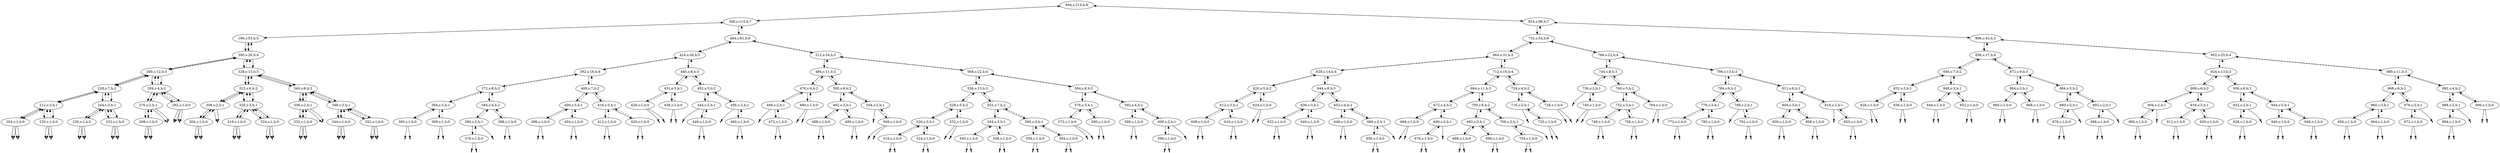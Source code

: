 digraph Blahblah{
{rank = same ; "604"};
nulll204 [shape=point];
204 -> nulll204;
204[label="204,s:1,h:0"];
204 -> 212[style=dashed];
nullr204 [shape=point];
204 -> nullr204;
212 -> 204;
212[label="212,s:3,h:1"];
212 -> 228[style=dashed];
nulll220 [shape=point];
220 -> nulll220;
220[label="220,s:1,h:0"];
220 -> 212[style=dashed];
nullr220 [shape=point];
220 -> nullr220;
212 -> 220;
228 -> 212;
228[label="228,s:7,h:2"];
228 -> 260[style=dashed];
nulll236 [shape=point];
236 -> nulll236;
236[label="236,s:1,h:0"];
236 -> 244[style=dashed];
nullr236 [shape=point];
236 -> nullr236;
244 -> 236;
244[label="244,s:3,h:1"];
244 -> 228[style=dashed];
nulll252 [shape=point];
252 -> nulll252;
252[label="252,s:1,h:0"];
252 -> 244[style=dashed];
nullr252 [shape=point];
252 -> nullr252;
244 -> 252;
228 -> 244;
260 -> 228;
260[label="260,s:12,h:3"];
260 -> 300[style=dashed];
nulll268 [shape=point];
268 -> nulll268;
268[label="268,s:1,h:0"];
268 -> 276[style=dashed];
nullr268 [shape=point];
268 -> nullr268;
276 -> 268;
276[label="276,s:2,h:1"];
276 -> 284[style=dashed];
nullr276 [shape=point];
276 -> nullr276;
284 -> 276;
284[label="284,s:4,h:2"];
284 -> 260[style=dashed];
nulll292 [shape=point];
292 -> nulll292;
292[label="292,s:1,h:0"];
292 -> 284[style=dashed];
nullr292 [shape=point];
292 -> nullr292;
284 -> 292;
260 -> 284;
300 -> 260;
300[label="300,s:26,h:4"];
300 -> 196[style=dashed];
nulll304 [shape=point];
304 -> nulll304;
304[label="304,s:1,h:0"];
304 -> 308[style=dashed];
nullr304 [shape=point];
304 -> nullr304;
308 -> 304;
308[label="308,s:2,h:1"];
308 -> 312[style=dashed];
nullr308 [shape=point];
308 -> nullr308;
312 -> 308;
312[label="312,s:6,h:2"];
312 -> 328[style=dashed];
nulll316 [shape=point];
316 -> nulll316;
316[label="316,s:1,h:0"];
316 -> 320[style=dashed];
nullr316 [shape=point];
316 -> nullr316;
320 -> 316;
320[label="320,s:3,h:1"];
320 -> 312[style=dashed];
nulll324 [shape=point];
324 -> nulll324;
324[label="324,s:1,h:0"];
324 -> 320[style=dashed];
nullr324 [shape=point];
324 -> nullr324;
320 -> 324;
312 -> 320;
328 -> 312;
328[label="328,s:13,h:3"];
328 -> 300[style=dashed];
nulll332 [shape=point];
332 -> nulll332;
332[label="332,s:1,h:0"];
332 -> 336[style=dashed];
nullr332 [shape=point];
332 -> nullr332;
336 -> 332;
336[label="336,s:2,h:1"];
336 -> 340[style=dashed];
nullr336 [shape=point];
336 -> nullr336;
340 -> 336;
340[label="340,s:6,h:2"];
340 -> 328[style=dashed];
nulll344 [shape=point];
344 -> nulll344;
344[label="344,s:1,h:0"];
344 -> 348[style=dashed];
nullr344 [shape=point];
344 -> nullr344;
348 -> 344;
348[label="348,s:3,h:1"];
348 -> 340[style=dashed];
nulll352 [shape=point];
352 -> nulll352;
352[label="352,s:1,h:0"];
352 -> 348[style=dashed];
nullr352 [shape=point];
352 -> nullr352;
348 -> 352;
340 -> 348;
328 -> 340;
300 -> 328;
196 -> 300;
196[label="196,s:53,h:5"];
196 -> 356[style=dashed];
nulll204 [shape=point];
204 -> nulll204;
204[label="204,s:1,h:0"];
204 -> 212[style=dashed];
nullr204 [shape=point];
204 -> nullr204;
212 -> 204;
212[label="212,s:3,h:1"];
212 -> 228[style=dashed];
nulll220 [shape=point];
220 -> nulll220;
220[label="220,s:1,h:0"];
220 -> 212[style=dashed];
nullr220 [shape=point];
220 -> nullr220;
212 -> 220;
228 -> 212;
228[label="228,s:7,h:2"];
228 -> 260[style=dashed];
nulll236 [shape=point];
236 -> nulll236;
236[label="236,s:1,h:0"];
236 -> 244[style=dashed];
nullr236 [shape=point];
236 -> nullr236;
244 -> 236;
244[label="244,s:3,h:1"];
244 -> 228[style=dashed];
nulll252 [shape=point];
252 -> nulll252;
252[label="252,s:1,h:0"];
252 -> 244[style=dashed];
nullr252 [shape=point];
252 -> nullr252;
244 -> 252;
228 -> 244;
260 -> 228;
260[label="260,s:12,h:3"];
260 -> 300[style=dashed];
nulll268 [shape=point];
268 -> nulll268;
268[label="268,s:1,h:0"];
268 -> 276[style=dashed];
nullr268 [shape=point];
268 -> nullr268;
276 -> 268;
276[label="276,s:2,h:1"];
276 -> 284[style=dashed];
nullr276 [shape=point];
276 -> nullr276;
284 -> 276;
284[label="284,s:4,h:2"];
284 -> 260[style=dashed];
nulll292 [shape=point];
292 -> nulll292;
292[label="292,s:1,h:0"];
292 -> 284[style=dashed];
nullr292 [shape=point];
292 -> nullr292;
284 -> 292;
260 -> 284;
300 -> 260;
300[label="300,s:26,h:4"];
300 -> 196[style=dashed];
nulll304 [shape=point];
304 -> nulll304;
304[label="304,s:1,h:0"];
304 -> 308[style=dashed];
nullr304 [shape=point];
304 -> nullr304;
308 -> 304;
308[label="308,s:2,h:1"];
308 -> 312[style=dashed];
nullr308 [shape=point];
308 -> nullr308;
312 -> 308;
312[label="312,s:6,h:2"];
312 -> 328[style=dashed];
nulll316 [shape=point];
316 -> nulll316;
316[label="316,s:1,h:0"];
316 -> 320[style=dashed];
nullr316 [shape=point];
316 -> nullr316;
320 -> 316;
320[label="320,s:3,h:1"];
320 -> 312[style=dashed];
nulll324 [shape=point];
324 -> nulll324;
324[label="324,s:1,h:0"];
324 -> 320[style=dashed];
nullr324 [shape=point];
324 -> nullr324;
320 -> 324;
312 -> 320;
328 -> 312;
328[label="328,s:13,h:3"];
328 -> 300[style=dashed];
nulll332 [shape=point];
332 -> nulll332;
332[label="332,s:1,h:0"];
332 -> 336[style=dashed];
nullr332 [shape=point];
332 -> nullr332;
336 -> 332;
336[label="336,s:2,h:1"];
336 -> 340[style=dashed];
nullr336 [shape=point];
336 -> nullr336;
340 -> 336;
340[label="340,s:6,h:2"];
340 -> 328[style=dashed];
nulll344 [shape=point];
344 -> nulll344;
344[label="344,s:1,h:0"];
344 -> 348[style=dashed];
nullr344 [shape=point];
344 -> nullr344;
348 -> 344;
348[label="348,s:3,h:1"];
348 -> 340[style=dashed];
nulll352 [shape=point];
352 -> nulll352;
352[label="352,s:1,h:0"];
352 -> 348[style=dashed];
nullr352 [shape=point];
352 -> nullr352;
348 -> 352;
340 -> 348;
328 -> 340;
300 -> 328;
196 -> 300;
356 -> 196;
356[label="356,s:115,h:7"];
356 -> 604[style=dashed];
nulll360 [shape=point];
360 -> nulll360;
360[label="360,s:1,h:0"];
360 -> 364[style=dashed];
nullr360 [shape=point];
360 -> nullr360;
364 -> 360;
364[label="364,s:3,h:1"];
364 -> 372[style=dashed];
nulll368 [shape=point];
368 -> nulll368;
368[label="368,s:1,h:0"];
368 -> 364[style=dashed];
nullr368 [shape=point];
368 -> nullr368;
364 -> 368;
372 -> 364;
372[label="372,s:8,h:3"];
372 -> 392[style=dashed];
nulll376 [shape=point];
376 -> nulll376;
376[label="376,s:1,h:0"];
376 -> 380[style=dashed];
nullr376 [shape=point];
376 -> nullr376;
380 -> 376;
380[label="380,s:2,h:1"];
380 -> 384[style=dashed];
nullr380 [shape=point];
380 -> nullr380;
384 -> 380;
384[label="384,s:4,h:2"];
384 -> 372[style=dashed];
nulll388 [shape=point];
388 -> nulll388;
388[label="388,s:1,h:0"];
388 -> 384[style=dashed];
nullr388 [shape=point];
388 -> nullr388;
384 -> 388;
372 -> 384;
392 -> 372;
392[label="392,s:16,h:4"];
392 -> 424[style=dashed];
nulll396 [shape=point];
396 -> nulll396;
396[label="396,s:1,h:0"];
396 -> 400[style=dashed];
nullr396 [shape=point];
396 -> nullr396;
400 -> 396;
400[label="400,s:3,h:1"];
400 -> 408[style=dashed];
nulll404 [shape=point];
404 -> nulll404;
404[label="404,s:1,h:0"];
404 -> 400[style=dashed];
nullr404 [shape=point];
404 -> nullr404;
400 -> 404;
408 -> 400;
408[label="408,s:7,h:2"];
408 -> 392[style=dashed];
nulll412 [shape=point];
412 -> nulll412;
412[label="412,s:1,h:0"];
412 -> 416[style=dashed];
nullr412 [shape=point];
412 -> nullr412;
416 -> 412;
416[label="416,s:3,h:1"];
416 -> 408[style=dashed];
nulll420 [shape=point];
420 -> nulll420;
420[label="420,s:1,h:0"];
420 -> 416[style=dashed];
nullr420 [shape=point];
420 -> nullr420;
416 -> 420;
408 -> 416;
392 -> 408;
424 -> 392;
424[label="424,s:26,h:5"];
424 -> 464[style=dashed];
nulll428 [shape=point];
428 -> nulll428;
428[label="428,s:1,h:0"];
428 -> 432[style=dashed];
nullr428 [shape=point];
428 -> nullr428;
432 -> 428;
432[label="432,s:3,h:1"];
432 -> 440[style=dashed];
nulll436 [shape=point];
436 -> nulll436;
436[label="436,s:1,h:0"];
436 -> 432[style=dashed];
nullr436 [shape=point];
436 -> nullr436;
432 -> 436;
440 -> 432;
440[label="440,s:9,h:3"];
440 -> 424[style=dashed];
nulll444 [shape=point];
444 -> nulll444;
444[label="444,s:2,h:1"];
444 -> 452[style=dashed];
nulll448 [shape=point];
448 -> nulll448;
448[label="448,s:1,h:0"];
448 -> 444[style=dashed];
nullr448 [shape=point];
448 -> nullr448;
444 -> 448;
452 -> 444;
452[label="452,s:5,h:2"];
452 -> 440[style=dashed];
nulll456 [shape=point];
456 -> nulll456;
456[label="456,s:2,h:1"];
456 -> 452[style=dashed];
nulll460 [shape=point];
460 -> nulll460;
460[label="460,s:1,h:0"];
460 -> 456[style=dashed];
nullr460 [shape=point];
460 -> nullr460;
456 -> 460;
452 -> 456;
440 -> 452;
424 -> 440;
464 -> 424;
464[label="464,s:61,h:6"];
464 -> 356[style=dashed];
nulll468 [shape=point];
468 -> nulll468;
468[label="468,s:2,h:1"];
468 -> 476[style=dashed];
nulll472 [shape=point];
472 -> nulll472;
472[label="472,s:1,h:0"];
472 -> 468[style=dashed];
nullr472 [shape=point];
472 -> nullr472;
468 -> 472;
476 -> 468;
476[label="476,s:4,h:2"];
476 -> 484[style=dashed];
nulll480 [shape=point];
480 -> nulll480;
480[label="480,s:1,h:0"];
480 -> 476[style=dashed];
nullr480 [shape=point];
480 -> nullr480;
476 -> 480;
484 -> 476;
484[label="484,s:11,h:3"];
484 -> 512[style=dashed];
nulll488 [shape=point];
488 -> nulll488;
488[label="488,s:1,h:0"];
488 -> 492[style=dashed];
nullr488 [shape=point];
488 -> nullr488;
492 -> 488;
492[label="492,s:3,h:1"];
492 -> 500[style=dashed];
nulll496 [shape=point];
496 -> nulll496;
496[label="496,s:1,h:0"];
496 -> 492[style=dashed];
nullr496 [shape=point];
496 -> nullr496;
492 -> 496;
500 -> 492;
500[label="500,s:6,h:2"];
500 -> 484[style=dashed];
nulll504 [shape=point];
504 -> nulll504;
504[label="504,s:2,h:1"];
504 -> 500[style=dashed];
nulll508 [shape=point];
508 -> nulll508;
508[label="508,s:1,h:0"];
508 -> 504[style=dashed];
nullr508 [shape=point];
508 -> nullr508;
504 -> 508;
500 -> 504;
484 -> 500;
512 -> 484;
512[label="512,s:34,h:5"];
512 -> 464[style=dashed];
nulll516 [shape=point];
516 -> nulll516;
516[label="516,s:1,h:0"];
516 -> 520[style=dashed];
nullr516 [shape=point];
516 -> nullr516;
520 -> 516;
520[label="520,s:3,h:1"];
520 -> 528[style=dashed];
nulll524 [shape=point];
524 -> nulll524;
524[label="524,s:1,h:0"];
524 -> 520[style=dashed];
nullr524 [shape=point];
524 -> nullr524;
520 -> 524;
528 -> 520;
528[label="528,s:5,h:2"];
528 -> 536[style=dashed];
nulll532 [shape=point];
532 -> nulll532;
532[label="532,s:1,h:0"];
532 -> 528[style=dashed];
nullr532 [shape=point];
532 -> nullr532;
528 -> 532;
536 -> 528;
536[label="536,s:13,h:3"];
536 -> 568[style=dashed];
nulll540 [shape=point];
540 -> nulll540;
540[label="540,s:1,h:0"];
540 -> 544[style=dashed];
nullr540 [shape=point];
540 -> nullr540;
544 -> 540;
544[label="544,s:3,h:1"];
544 -> 552[style=dashed];
nulll548 [shape=point];
548 -> nulll548;
548[label="548,s:1,h:0"];
548 -> 544[style=dashed];
nullr548 [shape=point];
548 -> nullr548;
544 -> 548;
552 -> 544;
552[label="552,s:7,h:2"];
552 -> 536[style=dashed];
nulll556 [shape=point];
556 -> nulll556;
556[label="556,s:1,h:0"];
556 -> 560[style=dashed];
nullr556 [shape=point];
556 -> nullr556;
560 -> 556;
560[label="560,s:3,h:1"];
560 -> 552[style=dashed];
nulll564 [shape=point];
564 -> nulll564;
564[label="564,s:1,h:0"];
564 -> 560[style=dashed];
nullr564 [shape=point];
564 -> nullr564;
560 -> 564;
552 -> 560;
536 -> 552;
568 -> 536;
568[label="568,s:22,h:4"];
568 -> 512[style=dashed];
nulll572 [shape=point];
572 -> nulll572;
572[label="572,s:1,h:0"];
572 -> 576[style=dashed];
nullr572 [shape=point];
572 -> nullr572;
576 -> 572;
576[label="576,s:3,h:1"];
576 -> 584[style=dashed];
nulll580 [shape=point];
580 -> nulll580;
580[label="580,s:1,h:0"];
580 -> 576[style=dashed];
nullr580 [shape=point];
580 -> nullr580;
576 -> 580;
584 -> 576;
584[label="584,s:8,h:3"];
584 -> 568[style=dashed];
nulll588 [shape=point];
588 -> nulll588;
588[label="588,s:1,h:0"];
588 -> 592[style=dashed];
nullr588 [shape=point];
588 -> nullr588;
592 -> 588;
592[label="592,s:4,h:2"];
592 -> 584[style=dashed];
nulll596 [shape=point];
596 -> nulll596;
596[label="596,s:1,h:0"];
596 -> 600[style=dashed];
nullr596 [shape=point];
596 -> nullr596;
600 -> 596;
600[label="600,s:2,h:1"];
600 -> 592[style=dashed];
nullr600 [shape=point];
600 -> nullr600;
592 -> 600;
584 -> 592;
568 -> 584;
512 -> 568;
464 -> 512;
356 -> 464;
604 -> 356;
604[label="604,s:214,h:8"];
nulll608 [shape=point];
608 -> nulll608;
608[label="608,s:1,h:0"];
608 -> 612[style=dashed];
nullr608 [shape=point];
608 -> nullr608;
612 -> 608;
612[label="612,s:3,h:1"];
612 -> 620[style=dashed];
nulll616 [shape=point];
616 -> nulll616;
616[label="616,s:1,h:0"];
616 -> 612[style=dashed];
nullr616 [shape=point];
616 -> nullr616;
612 -> 616;
620 -> 612;
620[label="620,s:5,h:2"];
620 -> 628[style=dashed];
nulll624 [shape=point];
624 -> nulll624;
624[label="624,s:1,h:0"];
624 -> 620[style=dashed];
nullr624 [shape=point];
624 -> nullr624;
620 -> 624;
628 -> 620;
628[label="628,s:14,h:4"];
628 -> 664[style=dashed];
nulll632 [shape=point];
632 -> nulll632;
632[label="632,s:1,h:0"];
632 -> 636[style=dashed];
nullr632 [shape=point];
632 -> nullr632;
636 -> 632;
636[label="636,s:3,h:1"];
636 -> 644[style=dashed];
nulll640 [shape=point];
640 -> nulll640;
640[label="640,s:1,h:0"];
640 -> 636[style=dashed];
nullr640 [shape=point];
640 -> nullr640;
636 -> 640;
644 -> 636;
644[label="644,s:8,h:3"];
644 -> 628[style=dashed];
nulll648 [shape=point];
648 -> nulll648;
648[label="648,s:1,h:0"];
648 -> 652[style=dashed];
nullr648 [shape=point];
648 -> nullr648;
652 -> 648;
652[label="652,s:4,h:2"];
652 -> 644[style=dashed];
nulll656 [shape=point];
656 -> nulll656;
656[label="656,s:1,h:0"];
656 -> 660[style=dashed];
nullr656 [shape=point];
656 -> nullr656;
660 -> 656;
660[label="660,s:2,h:1"];
660 -> 652[style=dashed];
nullr660 [shape=point];
660 -> nullr660;
652 -> 660;
644 -> 652;
628 -> 644;
664 -> 628;
664[label="664,s:31,h:5"];
664 -> 732[style=dashed];
nulll668 [shape=point];
668 -> nulll668;
668[label="668,s:1,h:0"];
668 -> 672[style=dashed];
nullr668 [shape=point];
668 -> nullr668;
672 -> 668;
672[label="672,s:4,h:2"];
672 -> 684[style=dashed];
nulll676 [shape=point];
676 -> nulll676;
676[label="676,s:1,h:0"];
676 -> 680[style=dashed];
nullr676 [shape=point];
676 -> nullr676;
680 -> 676;
680[label="680,s:2,h:1"];
680 -> 672[style=dashed];
nullr680 [shape=point];
680 -> nullr680;
672 -> 680;
684 -> 672;
684[label="684,s:11,h:3"];
684 -> 712[style=dashed];
nulll688 [shape=point];
688 -> nulll688;
688[label="688,s:1,h:0"];
688 -> 692[style=dashed];
nullr688 [shape=point];
688 -> nullr688;
692 -> 688;
692[label="692,s:3,h:1"];
692 -> 700[style=dashed];
nulll696 [shape=point];
696 -> nulll696;
696[label="696,s:1,h:0"];
696 -> 692[style=dashed];
nullr696 [shape=point];
696 -> nullr696;
692 -> 696;
700 -> 692;
700[label="700,s:6,h:2"];
700 -> 684[style=dashed];
nulll704 [shape=point];
704 -> nulll704;
704[label="704,s:1,h:0"];
704 -> 708[style=dashed];
nullr704 [shape=point];
704 -> nullr704;
708 -> 704;
708[label="708,s:2,h:1"];
708 -> 700[style=dashed];
nullr708 [shape=point];
708 -> nullr708;
700 -> 708;
684 -> 700;
712 -> 684;
712[label="712,s:16,h:4"];
712 -> 664[style=dashed];
nulll716 [shape=point];
716 -> nulll716;
716[label="716,s:2,h:1"];
716 -> 724[style=dashed];
nulll720 [shape=point];
720 -> nulll720;
720[label="720,s:1,h:0"];
720 -> 716[style=dashed];
nullr720 [shape=point];
720 -> nullr720;
716 -> 720;
724 -> 716;
724[label="724,s:4,h:2"];
724 -> 712[style=dashed];
nulll728 [shape=point];
728 -> nulll728;
728[label="728,s:1,h:0"];
728 -> 724[style=dashed];
nullr728 [shape=point];
728 -> nullr728;
724 -> 728;
712 -> 724;
664 -> 712;
732 -> 664;
732[label="732,s:54,h:6"];
732 -> 824[style=dashed];
nulll736 [shape=point];
736 -> nulll736;
736[label="736,s:2,h:1"];
736 -> 744[style=dashed];
nulll740 [shape=point];
740 -> nulll740;
740[label="740,s:1,h:0"];
740 -> 736[style=dashed];
nullr740 [shape=point];
740 -> nullr740;
736 -> 740;
744 -> 736;
744[label="744,s:8,h:3"];
744 -> 768[style=dashed];
nulll748 [shape=point];
748 -> nulll748;
748[label="748,s:1,h:0"];
748 -> 752[style=dashed];
nullr748 [shape=point];
748 -> nullr748;
752 -> 748;
752[label="752,s:3,h:1"];
752 -> 760[style=dashed];
nulll756 [shape=point];
756 -> nulll756;
756[label="756,s:1,h:0"];
756 -> 752[style=dashed];
nullr756 [shape=point];
756 -> nullr756;
752 -> 756;
760 -> 752;
760[label="760,s:5,h:2"];
760 -> 744[style=dashed];
nulll764 [shape=point];
764 -> nulll764;
764[label="764,s:1,h:0"];
764 -> 760[style=dashed];
nullr764 [shape=point];
764 -> nullr764;
760 -> 764;
744 -> 760;
768 -> 744;
768[label="768,s:22,h:4"];
768 -> 732[style=dashed];
nulll772 [shape=point];
772 -> nulll772;
772[label="772,s:1,h:0"];
772 -> 776[style=dashed];
nullr772 [shape=point];
772 -> nullr772;
776 -> 772;
776[label="776,s:3,h:1"];
776 -> 784[style=dashed];
nulll780 [shape=point];
780 -> nulll780;
780[label="780,s:1,h:0"];
780 -> 776[style=dashed];
nullr780 [shape=point];
780 -> nullr780;
776 -> 780;
784 -> 776;
784[label="784,s:6,h:2"];
784 -> 796[style=dashed];
nulll788 [shape=point];
788 -> nulll788;
788[label="788,s:2,h:1"];
788 -> 784[style=dashed];
nulll792 [shape=point];
792 -> nulll792;
792[label="792,s:1,h:0"];
792 -> 788[style=dashed];
nullr792 [shape=point];
792 -> nullr792;
788 -> 792;
784 -> 788;
796 -> 784;
796[label="796,s:13,h:3"];
796 -> 768[style=dashed];
nulll800 [shape=point];
800 -> nulll800;
800[label="800,s:1,h:0"];
800 -> 804[style=dashed];
nullr800 [shape=point];
800 -> nullr800;
804 -> 800;
804[label="804,s:3,h:1"];
804 -> 812[style=dashed];
nulll808 [shape=point];
808 -> nulll808;
808[label="808,s:1,h:0"];
808 -> 804[style=dashed];
nullr808 [shape=point];
808 -> nullr808;
804 -> 808;
812 -> 804;
812[label="812,s:6,h:2"];
812 -> 796[style=dashed];
nulll816 [shape=point];
816 -> nulll816;
816[label="816,s:2,h:1"];
816 -> 812[style=dashed];
nulll820 [shape=point];
820 -> nulll820;
820[label="820,s:1,h:0"];
820 -> 816[style=dashed];
nullr820 [shape=point];
820 -> nullr820;
816 -> 820;
812 -> 816;
796 -> 812;
768 -> 796;
732 -> 768;
824 -> 732;
824[label="824,s:98,h:7"];
824 -> 604[style=dashed];
nulll828 [shape=point];
828 -> nulll828;
828[label="828,s:1,h:0"];
828 -> 832[style=dashed];
nullr828 [shape=point];
828 -> nullr828;
832 -> 828;
832[label="832,s:3,h:1"];
832 -> 840[style=dashed];
nulll836 [shape=point];
836 -> nulll836;
836[label="836,s:1,h:0"];
836 -> 832[style=dashed];
nullr836 [shape=point];
836 -> nullr836;
832 -> 836;
840 -> 832;
840[label="840,s:7,h:2"];
840 -> 856[style=dashed];
nulll844 [shape=point];
844 -> nulll844;
844[label="844,s:1,h:0"];
844 -> 848[style=dashed];
nullr844 [shape=point];
844 -> nullr844;
848 -> 844;
848[label="848,s:3,h:1"];
848 -> 840[style=dashed];
nulll852 [shape=point];
852 -> nulll852;
852[label="852,s:1,h:0"];
852 -> 848[style=dashed];
nullr852 [shape=point];
852 -> nullr852;
848 -> 852;
840 -> 848;
856 -> 840;
856[label="856,s:17,h:4"];
856 -> 896[style=dashed];
nulll860 [shape=point];
860 -> nulll860;
860[label="860,s:1,h:0"];
860 -> 864[style=dashed];
nullr860 [shape=point];
860 -> nullr860;
864 -> 860;
864[label="864,s:3,h:1"];
864 -> 872[style=dashed];
nulll868 [shape=point];
868 -> nulll868;
868[label="868,s:1,h:0"];
868 -> 864[style=dashed];
nullr868 [shape=point];
868 -> nullr868;
864 -> 868;
872 -> 864;
872[label="872,s:9,h:3"];
872 -> 856[style=dashed];
nulll876 [shape=point];
876 -> nulll876;
876[label="876,s:1,h:0"];
876 -> 880[style=dashed];
nullr876 [shape=point];
876 -> nullr876;
880 -> 876;
880[label="880,s:2,h:1"];
880 -> 884[style=dashed];
nullr880 [shape=point];
880 -> nullr880;
884 -> 880;
884[label="884,s:5,h:2"];
884 -> 872[style=dashed];
nulll888 [shape=point];
888 -> nulll888;
888[label="888,s:1,h:0"];
888 -> 892[style=dashed];
nullr888 [shape=point];
888 -> nullr888;
892 -> 888;
892[label="892,s:2,h:1"];
892 -> 884[style=dashed];
nullr892 [shape=point];
892 -> nullr892;
884 -> 892;
872 -> 884;
856 -> 872;
896 -> 856;
896[label="896,s:43,h:5"];
896 -> 824[style=dashed];
nulll900 [shape=point];
900 -> nulll900;
900[label="900,s:1,h:0"];
900 -> 904[style=dashed];
nullr900 [shape=point];
900 -> nullr900;
904 -> 900;
904[label="904,s:2,h:1"];
904 -> 908[style=dashed];
nullr904 [shape=point];
904 -> nullr904;
908 -> 904;
908[label="908,s:6,h:2"];
908 -> 924[style=dashed];
nulll912 [shape=point];
912 -> nulll912;
912[label="912,s:1,h:0"];
912 -> 916[style=dashed];
nullr912 [shape=point];
912 -> nullr912;
916 -> 912;
916[label="916,s:3,h:1"];
916 -> 908[style=dashed];
nulll920 [shape=point];
920 -> nulll920;
920[label="920,s:1,h:0"];
920 -> 916[style=dashed];
nullr920 [shape=point];
920 -> nullr920;
916 -> 920;
908 -> 916;
924 -> 908;
924[label="924,s:13,h:3"];
924 -> 952[style=dashed];
nulll928 [shape=point];
928 -> nulll928;
928[label="928,s:1,h:0"];
928 -> 932[style=dashed];
nullr928 [shape=point];
928 -> nullr928;
932 -> 928;
932[label="932,s:2,h:1"];
932 -> 936[style=dashed];
nullr932 [shape=point];
932 -> nullr932;
936 -> 932;
936[label="936,s:6,h:2"];
936 -> 924[style=dashed];
nulll940 [shape=point];
940 -> nulll940;
940[label="940,s:1,h:0"];
940 -> 944[style=dashed];
nullr940 [shape=point];
940 -> nullr940;
944 -> 940;
944[label="944,s:3,h:1"];
944 -> 936[style=dashed];
nulll948 [shape=point];
948 -> nulll948;
948[label="948,s:1,h:0"];
948 -> 944[style=dashed];
nullr948 [shape=point];
948 -> nullr948;
944 -> 948;
936 -> 944;
924 -> 936;
952 -> 924;
952[label="952,s:25,h:4"];
952 -> 896[style=dashed];
nulll956 [shape=point];
956 -> nulll956;
956[label="956,s:1,h:0"];
956 -> 960[style=dashed];
nullr956 [shape=point];
956 -> nullr956;
960 -> 956;
960[label="960,s:3,h:1"];
960 -> 968[style=dashed];
nulll964 [shape=point];
964 -> nulll964;
964[label="964,s:1,h:0"];
964 -> 960[style=dashed];
nullr964 [shape=point];
964 -> nullr964;
960 -> 964;
968 -> 960;
968[label="968,s:6,h:2"];
968 -> 980[style=dashed];
nulll972 [shape=point];
972 -> nulll972;
972[label="972,s:1,h:0"];
972 -> 976[style=dashed];
nullr972 [shape=point];
972 -> nullr972;
976 -> 972;
976[label="976,s:2,h:1"];
976 -> 968[style=dashed];
nullr976 [shape=point];
976 -> nullr976;
968 -> 976;
980 -> 968;
980[label="980,s:11,h:3"];
980 -> 952[style=dashed];
nulll984 [shape=point];
984 -> nulll984;
984[label="984,s:1,h:0"];
984 -> 988[style=dashed];
nullr984 [shape=point];
984 -> nullr984;
988 -> 984;
988[label="988,s:2,h:1"];
988 -> 992[style=dashed];
nullr988 [shape=point];
988 -> nullr988;
992 -> 988;
992[label="992,s:4,h:2"];
992 -> 980[style=dashed];
nulll996 [shape=point];
996 -> nulll996;
996[label="996,s:1,h:0"];
996 -> 992[style=dashed];
nullr996 [shape=point];
996 -> nullr996;
992 -> 996;
980 -> 992;
952 -> 980;
896 -> 952;
824 -> 896;
604 -> 824;
}